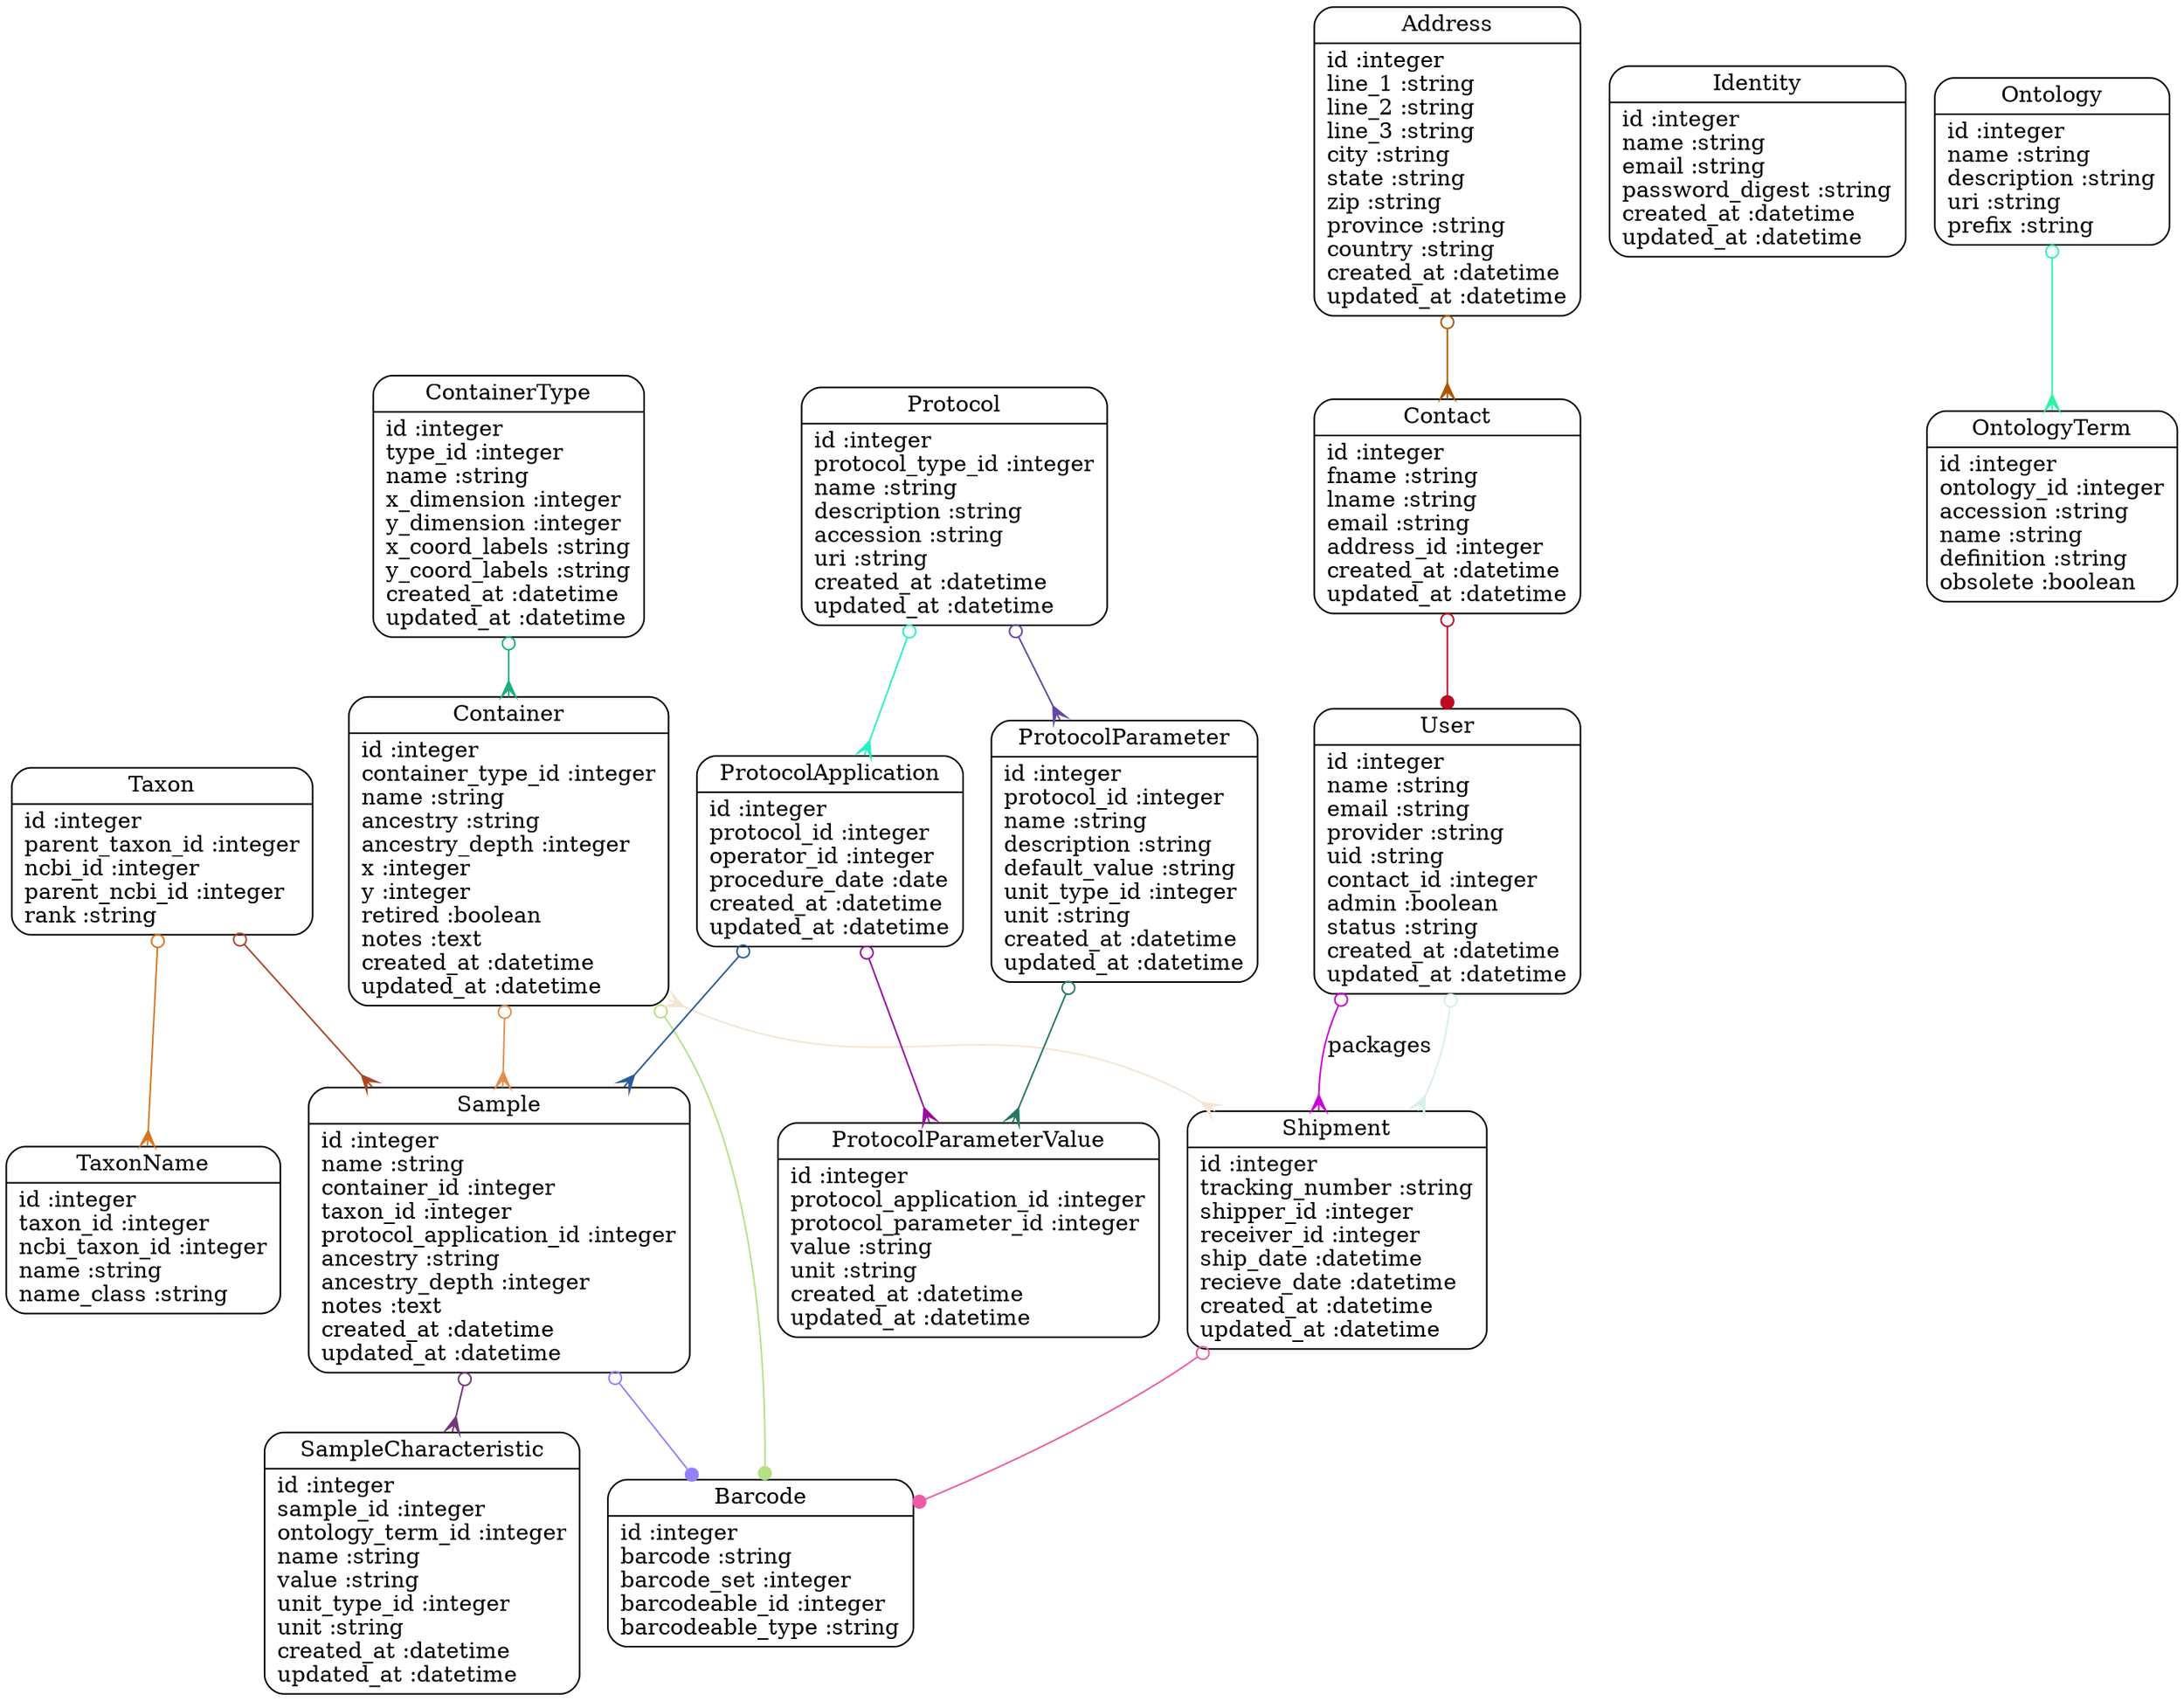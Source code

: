 digraph models_diagram {
	graph[overlap=false, splines=true]
	"Address" [shape=Mrecord, label="{Address|id :integer\lline_1 :string\lline_2 :string\lline_3 :string\lcity :string\lstate :string\lzip :string\lprovince :string\lcountry :string\lcreated_at :datetime\lupdated_at :datetime\l}"]
	"Barcode" [shape=Mrecord, label="{Barcode|id :integer\lbarcode :string\lbarcode_set :integer\lbarcodeable_id :integer\lbarcodeable_type :string\l}"]
	"Contact" [shape=Mrecord, label="{Contact|id :integer\lfname :string\llname :string\lemail :string\laddress_id :integer\lcreated_at :datetime\lupdated_at :datetime\l}"]
	"Container" [shape=Mrecord, label="{Container|id :integer\lcontainer_type_id :integer\lname :string\lancestry :string\lancestry_depth :integer\lx :integer\ly :integer\lretired :boolean\lnotes :text\lcreated_at :datetime\lupdated_at :datetime\l}"]
	"ContainerType" [shape=Mrecord, label="{ContainerType|id :integer\ltype_id :integer\lname :string\lx_dimension :integer\ly_dimension :integer\lx_coord_labels :string\ly_coord_labels :string\lcreated_at :datetime\lupdated_at :datetime\l}"]
	"Identity" [shape=Mrecord, label="{Identity|id :integer\lname :string\lemail :string\lpassword_digest :string\lcreated_at :datetime\lupdated_at :datetime\l}"]
	"Ontology" [shape=Mrecord, label="{Ontology|id :integer\lname :string\ldescription :string\luri :string\lprefix :string\l}"]
	"OntologyTerm" [shape=Mrecord, label="{OntologyTerm|id :integer\lontology_id :integer\laccession :string\lname :string\ldefinition :string\lobsolete :boolean\l}"]
	"Protocol" [shape=Mrecord, label="{Protocol|id :integer\lprotocol_type_id :integer\lname :string\ldescription :string\laccession :string\luri :string\lcreated_at :datetime\lupdated_at :datetime\l}"]
	"ProtocolApplication" [shape=Mrecord, label="{ProtocolApplication|id :integer\lprotocol_id :integer\loperator_id :integer\lprocedure_date :date\lcreated_at :datetime\lupdated_at :datetime\l}"]
	"ProtocolParameter" [shape=Mrecord, label="{ProtocolParameter|id :integer\lprotocol_id :integer\lname :string\ldescription :string\ldefault_value :string\lunit_type_id :integer\lunit :string\lcreated_at :datetime\lupdated_at :datetime\l}"]
	"ProtocolParameterValue" [shape=Mrecord, label="{ProtocolParameterValue|id :integer\lprotocol_application_id :integer\lprotocol_parameter_id :integer\lvalue :string\lunit :string\lcreated_at :datetime\lupdated_at :datetime\l}"]
	"Sample" [shape=Mrecord, label="{Sample|id :integer\lname :string\lcontainer_id :integer\ltaxon_id :integer\lprotocol_application_id :integer\lancestry :string\lancestry_depth :integer\lnotes :text\lcreated_at :datetime\lupdated_at :datetime\l}"]
	"SampleCharacteristic" [shape=Mrecord, label="{SampleCharacteristic|id :integer\lsample_id :integer\lontology_term_id :integer\lname :string\lvalue :string\lunit_type_id :integer\lunit :string\lcreated_at :datetime\lupdated_at :datetime\l}"]
	"Shipment" [shape=Mrecord, label="{Shipment|id :integer\ltracking_number :string\lshipper_id :integer\lreceiver_id :integer\lship_date :datetime\lrecieve_date :datetime\lcreated_at :datetime\lupdated_at :datetime\l}"]
	"Taxon" [shape=Mrecord, label="{Taxon|id :integer\lparent_taxon_id :integer\lncbi_id :integer\lparent_ncbi_id :integer\lrank :string\l}"]
	"TaxonName" [shape=Mrecord, label="{TaxonName|id :integer\ltaxon_id :integer\lncbi_taxon_id :integer\lname :string\lname_class :string\l}"]
	"User" [shape=Mrecord, label="{User|id :integer\lname :string\lemail :string\lprovider :string\luid :string\lcontact_id :integer\ladmin :boolean\lstatus :string\lcreated_at :datetime\lupdated_at :datetime\l}"]
	"Address" -> "Contact" [arrowtail=odot, arrowhead=crow, dir=both color="#AA5701"]
	"Contact" -> "User" [arrowtail=odot, arrowhead=dot, dir=both color="#BD0921"]
	"Container" -> "Sample" [arrowtail=odot, arrowhead=crow, dir=both color="#E38D4B"]
	"Container" -> "Barcode" [arrowtail=odot, arrowhead=dot, dir=both color="#B4E186"]
	"Container" -> "Shipment" [arrowtail=crow, arrowhead=crow, dir=both color="#F5E4D3"]
	"ContainerType" -> "Container" [arrowtail=odot, arrowhead=crow, dir=both color="#1CAF81"]
	"Ontology" -> "OntologyTerm" [arrowtail=odot, arrowhead=crow, dir=both color="#2CF3A6"]
	"Protocol" -> "ProtocolApplication" [arrowtail=odot, arrowhead=crow, dir=both color="#28EFC6"]
	"Protocol" -> "ProtocolParameter" [arrowtail=odot, arrowhead=crow, dir=both color="#6446A4"]
	"ProtocolApplication" -> "Sample" [arrowtail=odot, arrowhead=crow, dir=both color="#2B5A98"]
	"ProtocolApplication" -> "ProtocolParameterValue" [arrowtail=odot, arrowhead=crow, dir=both color="#970B9E"]
	"ProtocolParameter" -> "ProtocolParameterValue" [arrowtail=odot, arrowhead=crow, dir=both color="#277762"]
	"Sample" -> "Barcode" [arrowtail=odot, arrowhead=dot, dir=both color="#9580FA"]
	"Sample" -> "SampleCharacteristic" [arrowtail=odot, arrowhead=crow, dir=both color="#70377B"]
	"Shipment" -> "Barcode" [arrowtail=odot, arrowhead=dot, dir=both color="#EE5AA4"]
	"Taxon" -> "Sample" [arrowtail=odot, arrowhead=crow, dir=both color="#AA4626"]
	"Taxon" -> "TaxonName" [arrowtail=odot, arrowhead=crow, dir=both color="#D47820"]
	"User" -> "Shipment" [arrowtail=odot, arrowhead=crow, dir=both color="#D6EFE8"]
	"User" -> "Shipment" [label="packages", arrowtail=odot, arrowhead=crow, dir=both color="#C901D5"]
}
